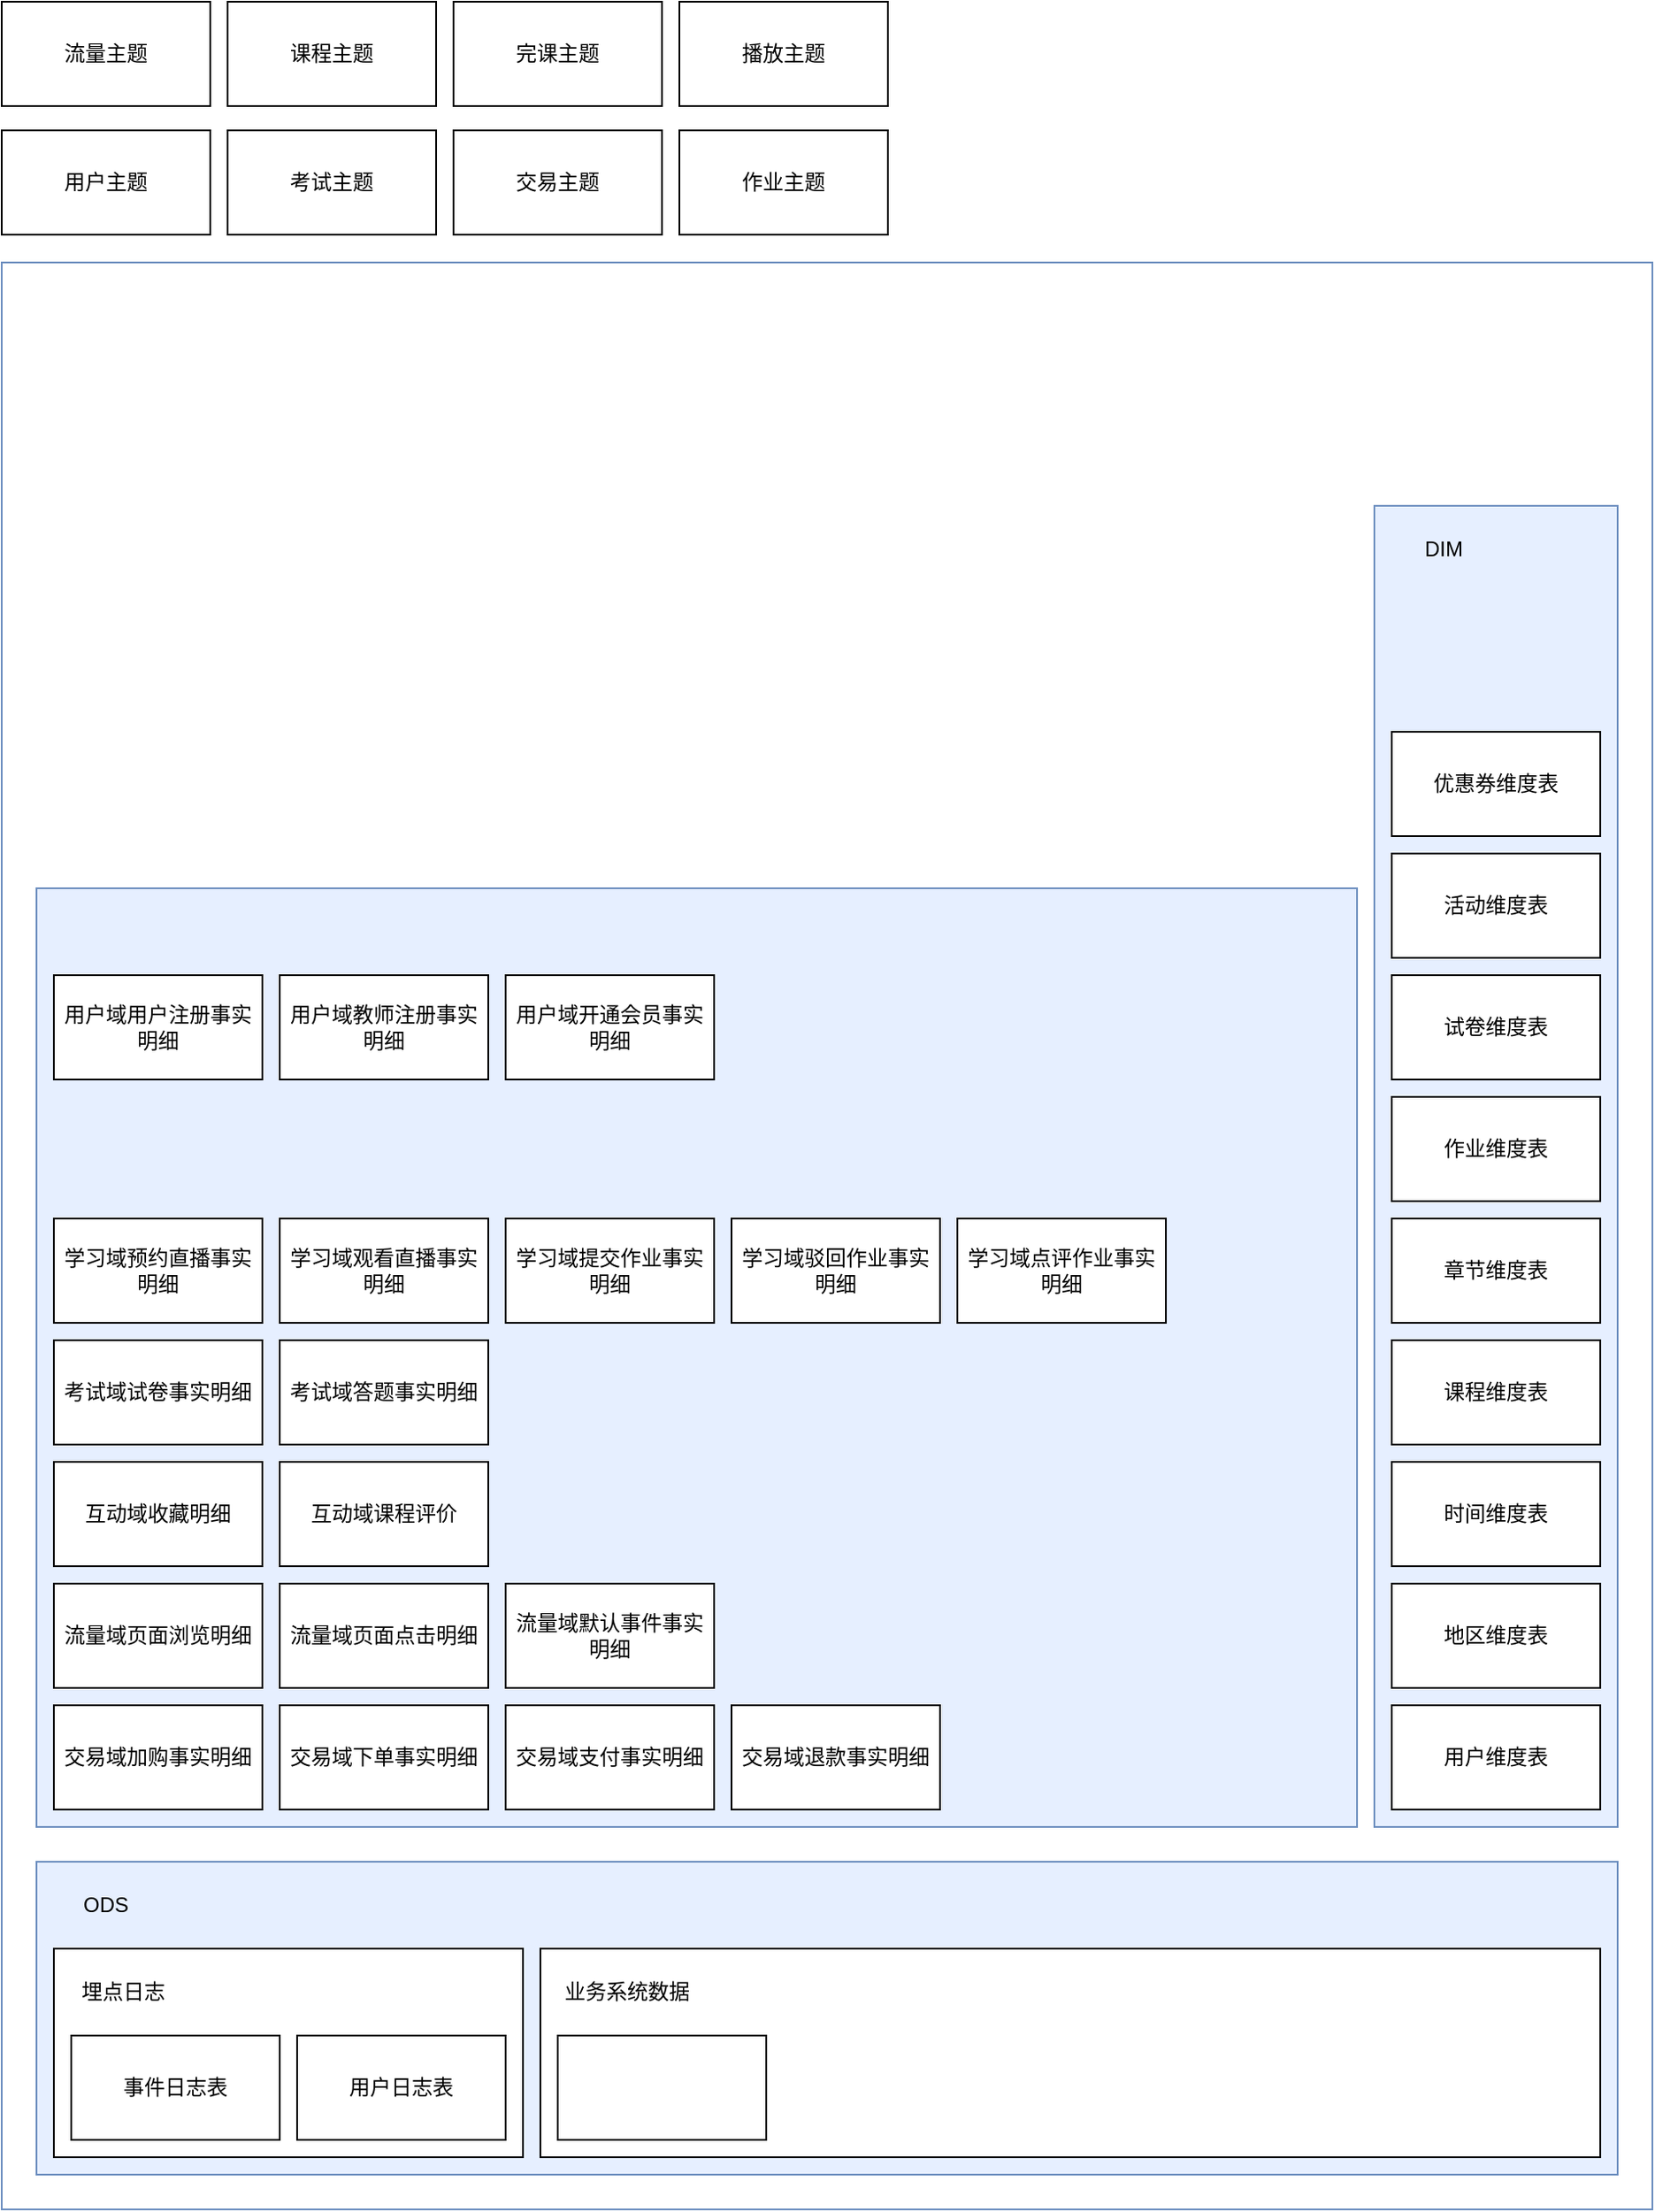 <mxfile version="21.3.7" type="github">
  <diagram name="第 1 页" id="O_QHGvnCZH730tNBmOar">
    <mxGraphModel dx="1195" dy="1832" grid="1" gridSize="10" guides="1" tooltips="1" connect="1" arrows="1" fold="1" page="1" pageScale="1" pageWidth="827" pageHeight="1169" math="0" shadow="0">
      <root>
        <mxCell id="0" />
        <mxCell id="1" parent="0" />
        <mxCell id="saVYviV8NVjSQybobaWA-1" value="" style="rounded=0;whiteSpace=wrap;html=1;fillColor=none;glass=0;strokeColor=#6C8EBF;" vertex="1" parent="1">
          <mxGeometry x="150" y="-280" width="950" height="1120" as="geometry" />
        </mxCell>
        <mxCell id="saVYviV8NVjSQybobaWA-2" value="" style="rounded=0;whiteSpace=wrap;html=1;fillColor=#E6EFFF;strokeColor=#6C8EBF;" vertex="1" parent="1">
          <mxGeometry x="170" y="640" width="910" height="180" as="geometry" />
        </mxCell>
        <mxCell id="saVYviV8NVjSQybobaWA-3" value="" style="rounded=0;whiteSpace=wrap;html=1;" vertex="1" parent="1">
          <mxGeometry x="180" y="690" width="270" height="120" as="geometry" />
        </mxCell>
        <mxCell id="saVYviV8NVjSQybobaWA-4" value="事件日志表" style="rounded=0;whiteSpace=wrap;html=1;" vertex="1" parent="1">
          <mxGeometry x="190" y="740" width="120" height="60" as="geometry" />
        </mxCell>
        <mxCell id="saVYviV8NVjSQybobaWA-5" value="用户日志表" style="rounded=0;whiteSpace=wrap;html=1;" vertex="1" parent="1">
          <mxGeometry x="320" y="740" width="120" height="60" as="geometry" />
        </mxCell>
        <mxCell id="saVYviV8NVjSQybobaWA-6" value="埋点日志" style="text;html=1;strokeColor=none;fillColor=none;align=center;verticalAlign=middle;whiteSpace=wrap;rounded=0;" vertex="1" parent="1">
          <mxGeometry x="190" y="700" width="60" height="30" as="geometry" />
        </mxCell>
        <mxCell id="saVYviV8NVjSQybobaWA-7" value="" style="rounded=0;whiteSpace=wrap;html=1;" vertex="1" parent="1">
          <mxGeometry x="460" y="690" width="610" height="120" as="geometry" />
        </mxCell>
        <mxCell id="saVYviV8NVjSQybobaWA-8" value="ODS" style="text;html=1;strokeColor=none;fillColor=none;align=center;verticalAlign=middle;whiteSpace=wrap;rounded=0;" vertex="1" parent="1">
          <mxGeometry x="180" y="650" width="60" height="30" as="geometry" />
        </mxCell>
        <mxCell id="saVYviV8NVjSQybobaWA-9" value="" style="rounded=0;whiteSpace=wrap;html=1;" vertex="1" parent="1">
          <mxGeometry x="470" y="740" width="120" height="60" as="geometry" />
        </mxCell>
        <mxCell id="saVYviV8NVjSQybobaWA-10" value="业务系统数据" style="text;html=1;strokeColor=none;fillColor=none;align=center;verticalAlign=middle;whiteSpace=wrap;rounded=0;" vertex="1" parent="1">
          <mxGeometry x="470" y="700" width="80" height="30" as="geometry" />
        </mxCell>
        <mxCell id="saVYviV8NVjSQybobaWA-11" value="" style="rounded=0;whiteSpace=wrap;html=1;fillColor=#E6EFFF;strokeColor=#6c8ebf;" vertex="1" parent="1">
          <mxGeometry x="170" y="80" width="760" height="540" as="geometry" />
        </mxCell>
        <mxCell id="saVYviV8NVjSQybobaWA-13" value="" style="rounded=0;whiteSpace=wrap;html=1;fillColor=#E6EFFF;strokeColor=#6c8ebf;" vertex="1" parent="1">
          <mxGeometry x="940" y="-140" width="140" height="760" as="geometry" />
        </mxCell>
        <mxCell id="saVYviV8NVjSQybobaWA-14" value="DIM" style="text;html=1;strokeColor=none;fillColor=none;align=center;verticalAlign=middle;whiteSpace=wrap;rounded=0;" vertex="1" parent="1">
          <mxGeometry x="950" y="-130" width="60" height="30" as="geometry" />
        </mxCell>
        <mxCell id="saVYviV8NVjSQybobaWA-16" value="交易域加购事实明细" style="rounded=0;whiteSpace=wrap;html=1;" vertex="1" parent="1">
          <mxGeometry x="180" y="550" width="120" height="60" as="geometry" />
        </mxCell>
        <mxCell id="saVYviV8NVjSQybobaWA-17" value="交易域下单事实明细" style="rounded=0;whiteSpace=wrap;html=1;" vertex="1" parent="1">
          <mxGeometry x="310" y="550" width="120" height="60" as="geometry" />
        </mxCell>
        <mxCell id="saVYviV8NVjSQybobaWA-18" value="交易域支付事实明细" style="rounded=0;whiteSpace=wrap;html=1;" vertex="1" parent="1">
          <mxGeometry x="440" y="550" width="120" height="60" as="geometry" />
        </mxCell>
        <mxCell id="saVYviV8NVjSQybobaWA-19" value="流量域页面浏览明细" style="rounded=0;whiteSpace=wrap;html=1;" vertex="1" parent="1">
          <mxGeometry x="180" y="480" width="120" height="60" as="geometry" />
        </mxCell>
        <mxCell id="saVYviV8NVjSQybobaWA-20" value="流量域页面点击明细" style="rounded=0;whiteSpace=wrap;html=1;" vertex="1" parent="1">
          <mxGeometry x="310" y="480" width="120" height="60" as="geometry" />
        </mxCell>
        <mxCell id="saVYviV8NVjSQybobaWA-21" value="用户维度表" style="rounded=0;whiteSpace=wrap;html=1;" vertex="1" parent="1">
          <mxGeometry x="950" y="550" width="120" height="60" as="geometry" />
        </mxCell>
        <mxCell id="saVYviV8NVjSQybobaWA-22" value="课程维度表" style="rounded=0;whiteSpace=wrap;html=1;" vertex="1" parent="1">
          <mxGeometry x="950" y="340" width="120" height="60" as="geometry" />
        </mxCell>
        <mxCell id="saVYviV8NVjSQybobaWA-23" value="章节维度表" style="rounded=0;whiteSpace=wrap;html=1;" vertex="1" parent="1">
          <mxGeometry x="950" y="270" width="120" height="60" as="geometry" />
        </mxCell>
        <mxCell id="saVYviV8NVjSQybobaWA-24" value="交易域退款事实明细" style="rounded=0;whiteSpace=wrap;html=1;" vertex="1" parent="1">
          <mxGeometry x="570" y="550" width="120" height="60" as="geometry" />
        </mxCell>
        <mxCell id="saVYviV8NVjSQybobaWA-25" value="优惠券维度表" style="rounded=0;whiteSpace=wrap;html=1;" vertex="1" parent="1">
          <mxGeometry x="950" y="-10" width="120" height="60" as="geometry" />
        </mxCell>
        <mxCell id="saVYviV8NVjSQybobaWA-26" value="活动维度表" style="rounded=0;whiteSpace=wrap;html=1;" vertex="1" parent="1">
          <mxGeometry x="950" y="60" width="120" height="60" as="geometry" />
        </mxCell>
        <mxCell id="saVYviV8NVjSQybobaWA-27" value="地区维度表" style="rounded=0;whiteSpace=wrap;html=1;" vertex="1" parent="1">
          <mxGeometry x="950" y="480" width="120" height="60" as="geometry" />
        </mxCell>
        <mxCell id="saVYviV8NVjSQybobaWA-28" value="时间维度表" style="rounded=0;whiteSpace=wrap;html=1;" vertex="1" parent="1">
          <mxGeometry x="950" y="410" width="120" height="60" as="geometry" />
        </mxCell>
        <mxCell id="saVYviV8NVjSQybobaWA-29" value="试卷维度表" style="rounded=0;whiteSpace=wrap;html=1;" vertex="1" parent="1">
          <mxGeometry x="950" y="130" width="120" height="60" as="geometry" />
        </mxCell>
        <mxCell id="saVYviV8NVjSQybobaWA-30" value="作业维度表" style="rounded=0;whiteSpace=wrap;html=1;" vertex="1" parent="1">
          <mxGeometry x="950" y="200" width="120" height="60" as="geometry" />
        </mxCell>
        <mxCell id="saVYviV8NVjSQybobaWA-32" value="互动域收藏明细" style="rounded=0;whiteSpace=wrap;html=1;" vertex="1" parent="1">
          <mxGeometry x="180" y="410" width="120" height="60" as="geometry" />
        </mxCell>
        <mxCell id="saVYviV8NVjSQybobaWA-33" value="互动域课程评价" style="rounded=0;whiteSpace=wrap;html=1;" vertex="1" parent="1">
          <mxGeometry x="310" y="410" width="120" height="60" as="geometry" />
        </mxCell>
        <mxCell id="saVYviV8NVjSQybobaWA-34" value="流量主题" style="rounded=0;whiteSpace=wrap;html=1;" vertex="1" parent="1">
          <mxGeometry x="150" y="-430" width="120" height="60" as="geometry" />
        </mxCell>
        <mxCell id="saVYviV8NVjSQybobaWA-35" value="用户主题" style="rounded=0;whiteSpace=wrap;html=1;" vertex="1" parent="1">
          <mxGeometry x="150" y="-356" width="120" height="60" as="geometry" />
        </mxCell>
        <mxCell id="saVYviV8NVjSQybobaWA-36" value="课程主题" style="rounded=0;whiteSpace=wrap;html=1;" vertex="1" parent="1">
          <mxGeometry x="280" y="-430" width="120" height="60" as="geometry" />
        </mxCell>
        <mxCell id="saVYviV8NVjSQybobaWA-37" value="考试主题" style="rounded=0;whiteSpace=wrap;html=1;" vertex="1" parent="1">
          <mxGeometry x="280" y="-356" width="120" height="60" as="geometry" />
        </mxCell>
        <mxCell id="saVYviV8NVjSQybobaWA-38" value="完课主题" style="rounded=0;whiteSpace=wrap;html=1;" vertex="1" parent="1">
          <mxGeometry x="410" y="-430" width="120" height="60" as="geometry" />
        </mxCell>
        <mxCell id="saVYviV8NVjSQybobaWA-39" value="交易主题" style="rounded=0;whiteSpace=wrap;html=1;" vertex="1" parent="1">
          <mxGeometry x="410" y="-356" width="120" height="60" as="geometry" />
        </mxCell>
        <mxCell id="saVYviV8NVjSQybobaWA-40" value="播放主题" style="rounded=0;whiteSpace=wrap;html=1;" vertex="1" parent="1">
          <mxGeometry x="540" y="-430" width="120" height="60" as="geometry" />
        </mxCell>
        <mxCell id="saVYviV8NVjSQybobaWA-41" value="作业主题" style="rounded=0;whiteSpace=wrap;html=1;" vertex="1" parent="1">
          <mxGeometry x="540" y="-356" width="120" height="60" as="geometry" />
        </mxCell>
        <mxCell id="saVYviV8NVjSQybobaWA-45" value="考试域试卷事实明细" style="rounded=0;whiteSpace=wrap;html=1;" vertex="1" parent="1">
          <mxGeometry x="180" y="340" width="120" height="60" as="geometry" />
        </mxCell>
        <mxCell id="saVYviV8NVjSQybobaWA-46" value="考试域答题事实明细" style="rounded=0;whiteSpace=wrap;html=1;" vertex="1" parent="1">
          <mxGeometry x="310" y="340" width="120" height="60" as="geometry" />
        </mxCell>
        <mxCell id="saVYviV8NVjSQybobaWA-48" value="学习域预约直播事实明细" style="rounded=0;whiteSpace=wrap;html=1;" vertex="1" parent="1">
          <mxGeometry x="180" y="270" width="120" height="60" as="geometry" />
        </mxCell>
        <mxCell id="saVYviV8NVjSQybobaWA-49" value="用户域用户注册事实明细" style="rounded=0;whiteSpace=wrap;html=1;" vertex="1" parent="1">
          <mxGeometry x="180" y="130" width="120" height="60" as="geometry" />
        </mxCell>
        <mxCell id="saVYviV8NVjSQybobaWA-50" value="流量域默认事件事实明细" style="rounded=0;whiteSpace=wrap;html=1;" vertex="1" parent="1">
          <mxGeometry x="440" y="480" width="120" height="60" as="geometry" />
        </mxCell>
        <mxCell id="saVYviV8NVjSQybobaWA-53" value="用户域教师注册事实明细" style="rounded=0;whiteSpace=wrap;html=1;" vertex="1" parent="1">
          <mxGeometry x="310" y="130" width="120" height="60" as="geometry" />
        </mxCell>
        <mxCell id="saVYviV8NVjSQybobaWA-54" value="用户域开通会员事实明细" style="rounded=0;whiteSpace=wrap;html=1;" vertex="1" parent="1">
          <mxGeometry x="440" y="130" width="120" height="60" as="geometry" />
        </mxCell>
        <mxCell id="saVYviV8NVjSQybobaWA-55" value="学习域观看直播事实明细" style="rounded=0;whiteSpace=wrap;html=1;" vertex="1" parent="1">
          <mxGeometry x="310" y="270" width="120" height="60" as="geometry" />
        </mxCell>
        <mxCell id="saVYviV8NVjSQybobaWA-56" value="学习域提交作业事实明细" style="rounded=0;whiteSpace=wrap;html=1;" vertex="1" parent="1">
          <mxGeometry x="440" y="270" width="120" height="60" as="geometry" />
        </mxCell>
        <mxCell id="saVYviV8NVjSQybobaWA-57" value="学习域驳回作业事实明细" style="rounded=0;whiteSpace=wrap;html=1;" vertex="1" parent="1">
          <mxGeometry x="570" y="270" width="120" height="60" as="geometry" />
        </mxCell>
        <mxCell id="saVYviV8NVjSQybobaWA-58" value="学习域点评作业事实明细" style="rounded=0;whiteSpace=wrap;html=1;" vertex="1" parent="1">
          <mxGeometry x="700" y="270" width="120" height="60" as="geometry" />
        </mxCell>
      </root>
    </mxGraphModel>
  </diagram>
</mxfile>
